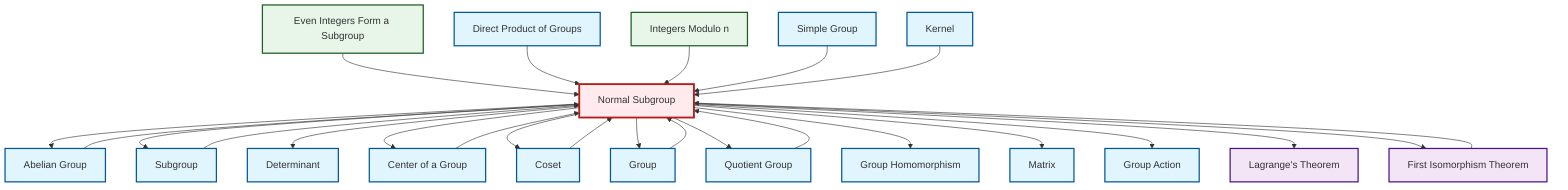 graph TD
    classDef definition fill:#e1f5fe,stroke:#01579b,stroke-width:2px
    classDef theorem fill:#f3e5f5,stroke:#4a148c,stroke-width:2px
    classDef axiom fill:#fff3e0,stroke:#e65100,stroke-width:2px
    classDef example fill:#e8f5e9,stroke:#1b5e20,stroke-width:2px
    classDef current fill:#ffebee,stroke:#b71c1c,stroke-width:3px
    def-simple-group["Simple Group"]:::definition
    def-determinant["Determinant"]:::definition
    def-homomorphism["Group Homomorphism"]:::definition
    def-coset["Coset"]:::definition
    def-kernel["Kernel"]:::definition
    ex-quotient-integers-mod-n["Integers Modulo n"]:::example
    def-center-of-group["Center of a Group"]:::definition
    def-quotient-group["Quotient Group"]:::definition
    ex-even-integers-subgroup["Even Integers Form a Subgroup"]:::example
    thm-first-isomorphism["First Isomorphism Theorem"]:::theorem
    def-normal-subgroup["Normal Subgroup"]:::definition
    def-matrix["Matrix"]:::definition
    def-direct-product["Direct Product of Groups"]:::definition
    def-subgroup["Subgroup"]:::definition
    def-group["Group"]:::definition
    thm-lagrange["Lagrange's Theorem"]:::theorem
    def-group-action["Group Action"]:::definition
    def-abelian-group["Abelian Group"]:::definition
    def-normal-subgroup --> def-abelian-group
    def-normal-subgroup --> def-subgroup
    def-normal-subgroup --> def-determinant
    ex-even-integers-subgroup --> def-normal-subgroup
    def-normal-subgroup --> def-center-of-group
    def-normal-subgroup --> def-coset
    def-normal-subgroup --> def-group
    def-normal-subgroup --> def-quotient-group
    def-normal-subgroup --> def-homomorphism
    def-center-of-group --> def-normal-subgroup
    def-normal-subgroup --> def-matrix
    def-normal-subgroup --> def-group-action
    thm-first-isomorphism --> def-normal-subgroup
    def-normal-subgroup --> thm-lagrange
    def-subgroup --> def-normal-subgroup
    def-abelian-group --> def-normal-subgroup
    def-direct-product --> def-normal-subgroup
    ex-quotient-integers-mod-n --> def-normal-subgroup
    def-simple-group --> def-normal-subgroup
    def-quotient-group --> def-normal-subgroup
    def-group --> def-normal-subgroup
    def-kernel --> def-normal-subgroup
    def-coset --> def-normal-subgroup
    def-normal-subgroup --> thm-first-isomorphism
    class def-normal-subgroup current